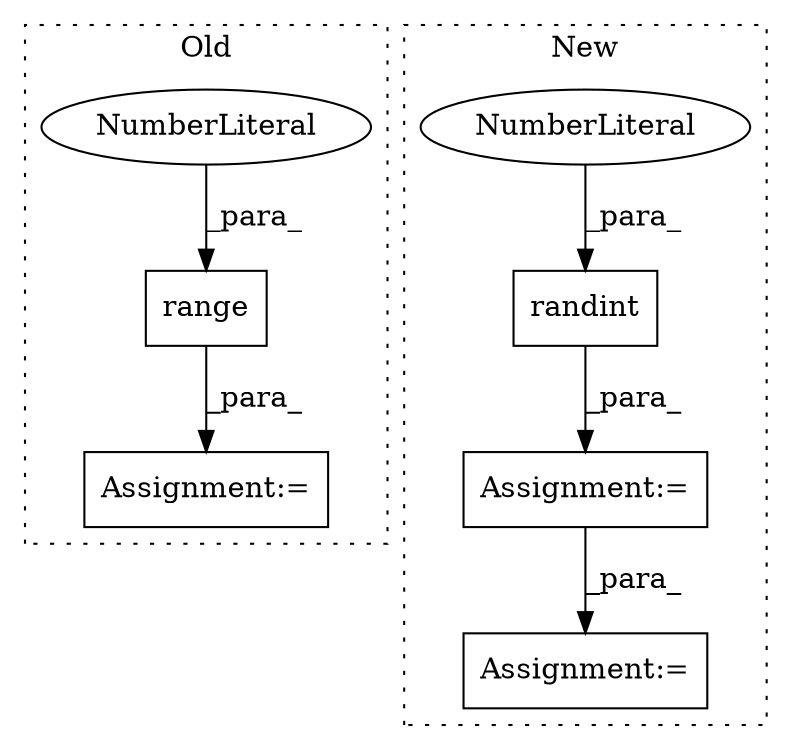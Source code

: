 digraph G {
subgraph cluster0 {
1 [label="range" a="32" s="457,476" l="6,1" shape="box"];
5 [label="Assignment:=" a="7" s="450" l="36" shape="box"];
6 [label="NumberLiteral" a="34" s="463" l="1" shape="ellipse"];
label = "Old";
style="dotted";
}
subgraph cluster1 {
2 [label="randint" a="32" s="279,324" l="8,2" shape="box"];
3 [label="NumberLiteral" a="34" s="291" l="2" shape="ellipse"];
4 [label="Assignment:=" a="7" s="350" l="1" shape="box"];
7 [label="Assignment:=" a="7" s="274" l="1" shape="box"];
label = "New";
style="dotted";
}
1 -> 5 [label="_para_"];
2 -> 7 [label="_para_"];
3 -> 2 [label="_para_"];
6 -> 1 [label="_para_"];
7 -> 4 [label="_para_"];
}